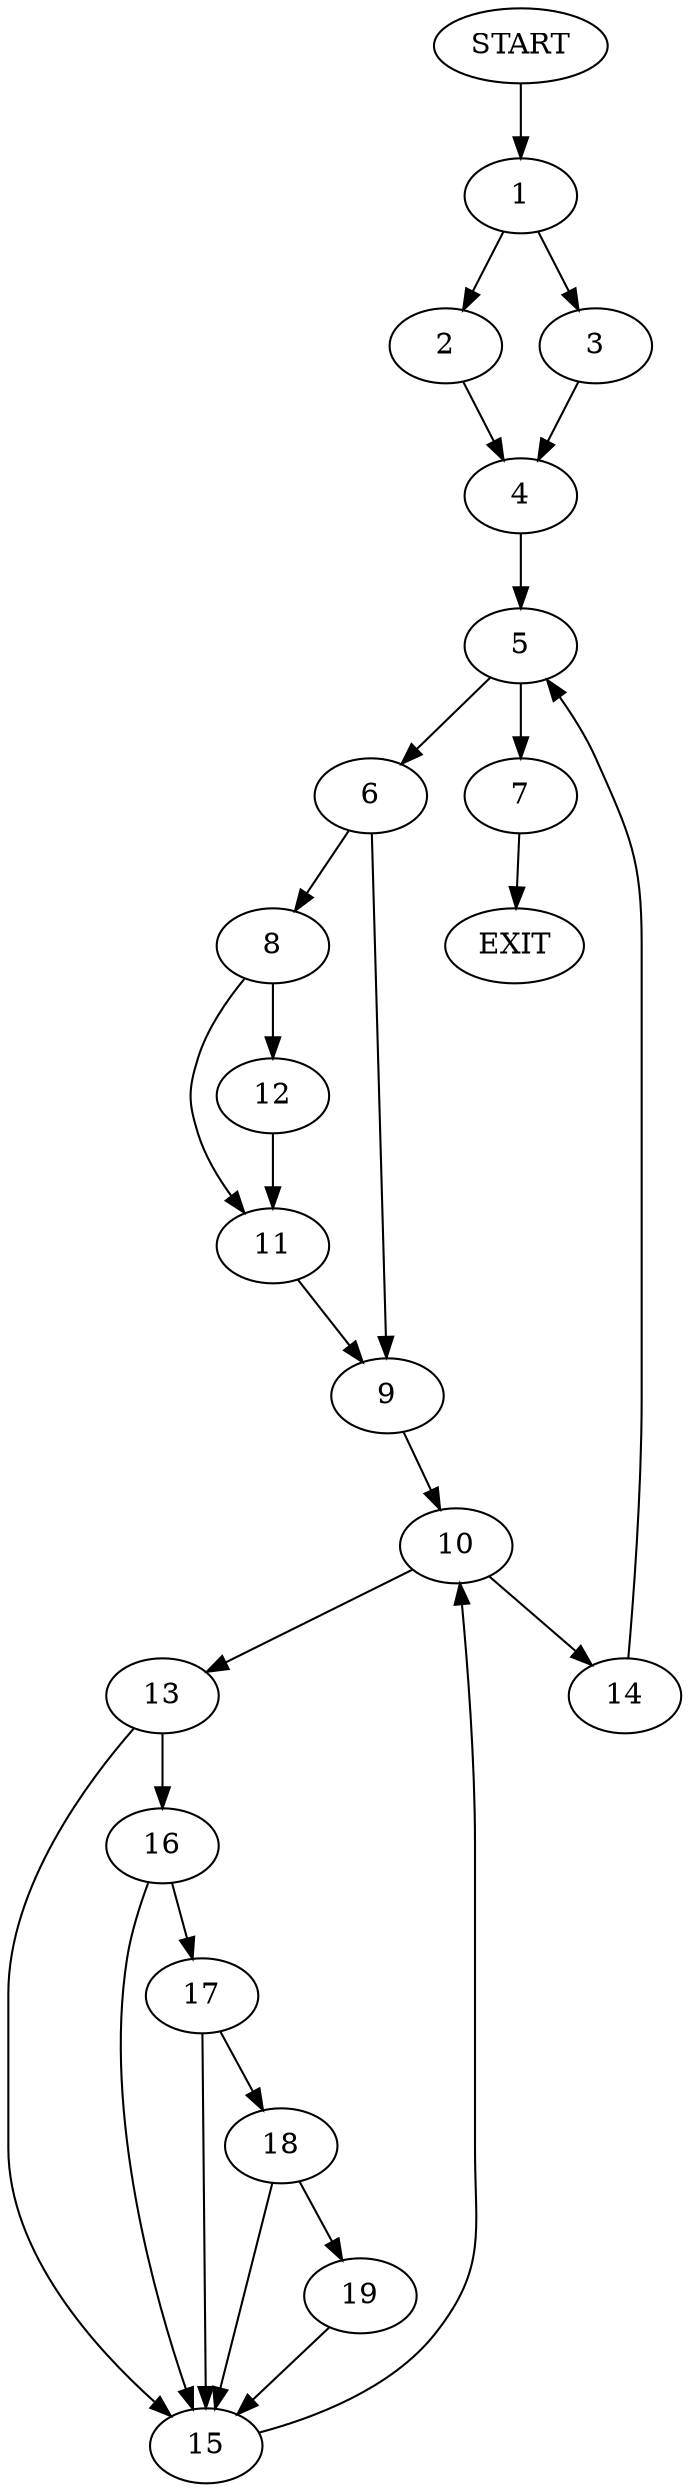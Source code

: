 digraph {
0 [label="START"]
20 [label="EXIT"]
0 -> 1
1 -> 2
1 -> 3
3 -> 4
2 -> 4
4 -> 5
5 -> 6
5 -> 7
7 -> 20
6 -> 8
6 -> 9
9 -> 10
8 -> 11
8 -> 12
12 -> 11
11 -> 9
10 -> 13
10 -> 14
14 -> 5
13 -> 15
13 -> 16
16 -> 15
16 -> 17
15 -> 10
17 -> 15
17 -> 18
18 -> 15
18 -> 19
19 -> 15
}
